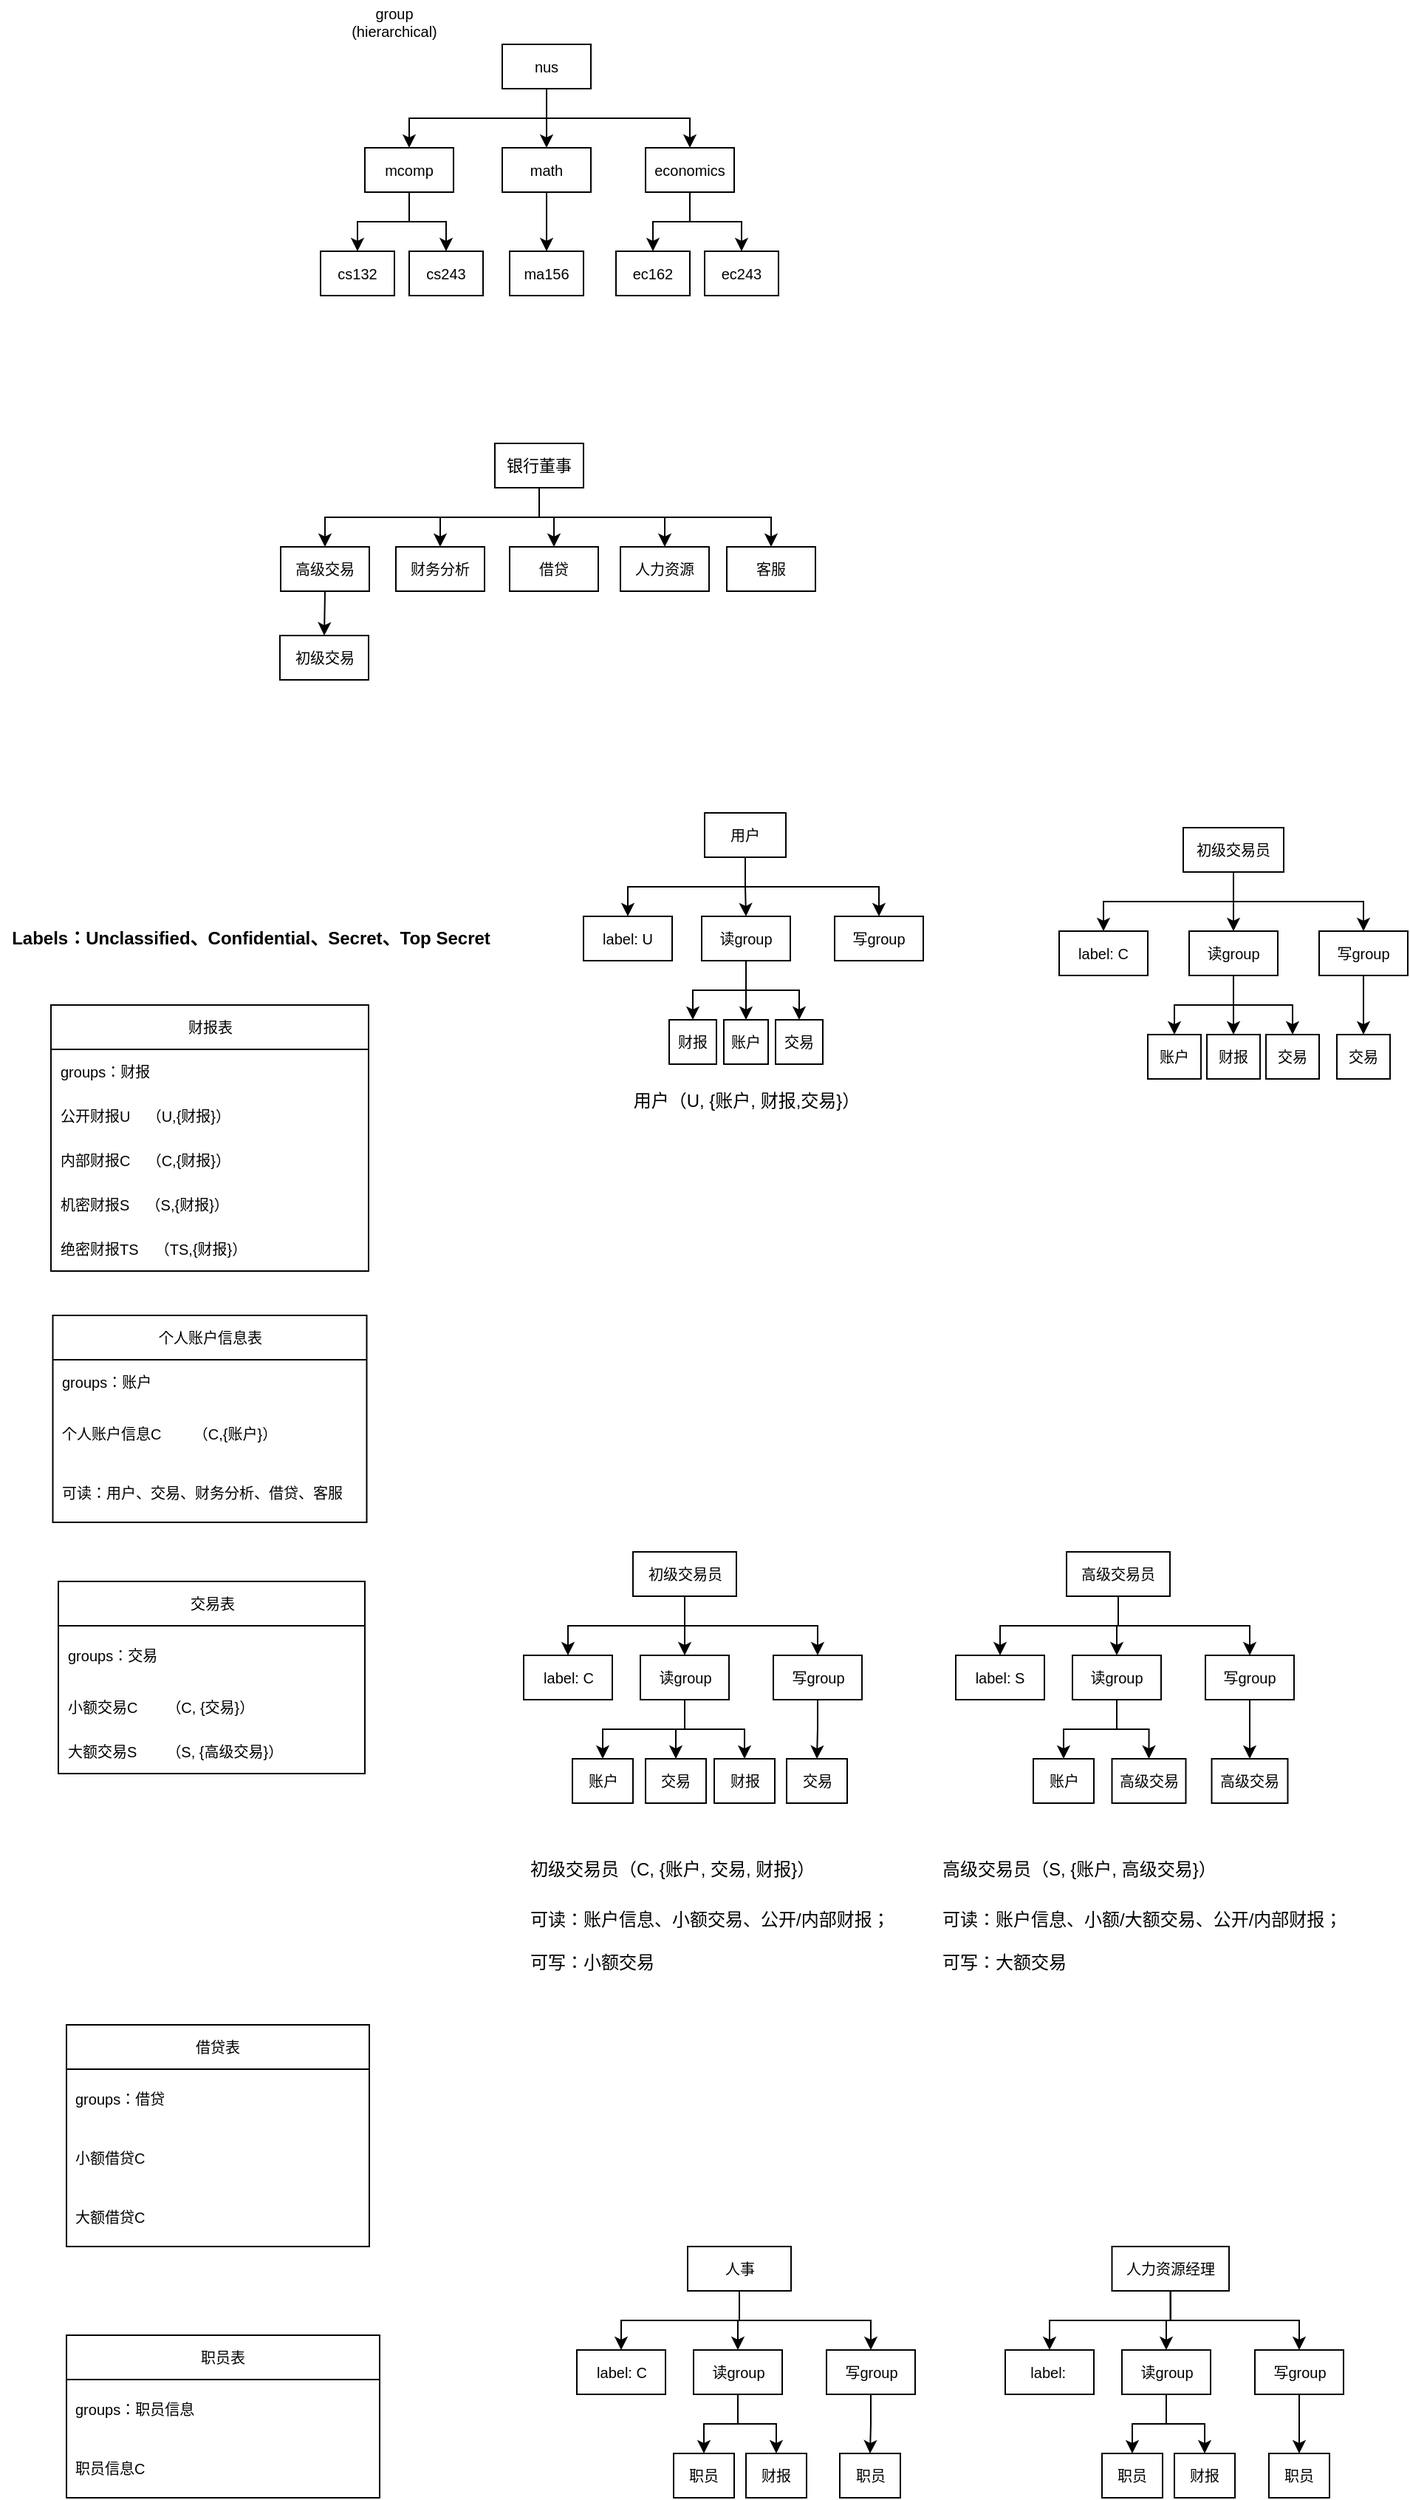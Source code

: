 <mxfile version="24.7.17">
  <diagram name="第 1 页" id="lnjwtBa-JkBaRmDAoZbX">
    <mxGraphModel dx="875" dy="445" grid="1" gridSize="10" guides="1" tooltips="1" connect="1" arrows="1" fold="1" page="1" pageScale="1" pageWidth="827" pageHeight="1169" math="0" shadow="0">
      <root>
        <mxCell id="0" />
        <mxCell id="1" parent="0" />
        <mxCell id="OqtR3Mtmg-c2K8xWfE8R-6" style="edgeStyle=orthogonalEdgeStyle;rounded=0;orthogonalLoop=1;jettySize=auto;html=1;exitX=0.5;exitY=1;exitDx=0;exitDy=0;entryX=0.5;entryY=0;entryDx=0;entryDy=0;fontSize=10;" edge="1" parent="1" source="OqtR3Mtmg-c2K8xWfE8R-2" target="OqtR3Mtmg-c2K8xWfE8R-3">
          <mxGeometry relative="1" as="geometry" />
        </mxCell>
        <mxCell id="OqtR3Mtmg-c2K8xWfE8R-7" style="edgeStyle=orthogonalEdgeStyle;rounded=0;orthogonalLoop=1;jettySize=auto;html=1;exitX=0.5;exitY=1;exitDx=0;exitDy=0;entryX=0.5;entryY=0;entryDx=0;entryDy=0;fontSize=10;" edge="1" parent="1" source="OqtR3Mtmg-c2K8xWfE8R-2" target="OqtR3Mtmg-c2K8xWfE8R-4">
          <mxGeometry relative="1" as="geometry" />
        </mxCell>
        <mxCell id="OqtR3Mtmg-c2K8xWfE8R-8" style="edgeStyle=orthogonalEdgeStyle;rounded=0;orthogonalLoop=1;jettySize=auto;html=1;exitX=0.5;exitY=1;exitDx=0;exitDy=0;entryX=0.5;entryY=0;entryDx=0;entryDy=0;fontSize=10;" edge="1" parent="1" source="OqtR3Mtmg-c2K8xWfE8R-2" target="OqtR3Mtmg-c2K8xWfE8R-5">
          <mxGeometry relative="1" as="geometry" />
        </mxCell>
        <mxCell id="OqtR3Mtmg-c2K8xWfE8R-2" value="nus" style="rounded=0;whiteSpace=wrap;html=1;fontSize=10;" vertex="1" parent="1">
          <mxGeometry x="383" y="200" width="60" height="30" as="geometry" />
        </mxCell>
        <mxCell id="OqtR3Mtmg-c2K8xWfE8R-11" style="edgeStyle=orthogonalEdgeStyle;rounded=0;orthogonalLoop=1;jettySize=auto;html=1;exitX=0.5;exitY=1;exitDx=0;exitDy=0;entryX=0.5;entryY=0;entryDx=0;entryDy=0;fontSize=10;" edge="1" parent="1" source="OqtR3Mtmg-c2K8xWfE8R-3" target="OqtR3Mtmg-c2K8xWfE8R-9">
          <mxGeometry relative="1" as="geometry" />
        </mxCell>
        <mxCell id="OqtR3Mtmg-c2K8xWfE8R-12" style="edgeStyle=orthogonalEdgeStyle;rounded=0;orthogonalLoop=1;jettySize=auto;html=1;exitX=0.5;exitY=1;exitDx=0;exitDy=0;entryX=0.5;entryY=0;entryDx=0;entryDy=0;fontSize=10;" edge="1" parent="1" source="OqtR3Mtmg-c2K8xWfE8R-3" target="OqtR3Mtmg-c2K8xWfE8R-10">
          <mxGeometry relative="1" as="geometry" />
        </mxCell>
        <mxCell id="OqtR3Mtmg-c2K8xWfE8R-3" value="mcomp" style="rounded=0;whiteSpace=wrap;html=1;fontSize=10;" vertex="1" parent="1">
          <mxGeometry x="290" y="270" width="60" height="30" as="geometry" />
        </mxCell>
        <mxCell id="OqtR3Mtmg-c2K8xWfE8R-14" style="edgeStyle=orthogonalEdgeStyle;rounded=0;orthogonalLoop=1;jettySize=auto;html=1;exitX=0.5;exitY=1;exitDx=0;exitDy=0;fontSize=10;" edge="1" parent="1" source="OqtR3Mtmg-c2K8xWfE8R-4" target="OqtR3Mtmg-c2K8xWfE8R-13">
          <mxGeometry relative="1" as="geometry" />
        </mxCell>
        <mxCell id="OqtR3Mtmg-c2K8xWfE8R-4" value="math" style="rounded=0;whiteSpace=wrap;html=1;fontSize=10;" vertex="1" parent="1">
          <mxGeometry x="383" y="270" width="60" height="30" as="geometry" />
        </mxCell>
        <mxCell id="OqtR3Mtmg-c2K8xWfE8R-16" style="edgeStyle=orthogonalEdgeStyle;rounded=0;orthogonalLoop=1;jettySize=auto;html=1;exitX=0.5;exitY=1;exitDx=0;exitDy=0;entryX=0.5;entryY=0;entryDx=0;entryDy=0;fontSize=10;" edge="1" parent="1" source="OqtR3Mtmg-c2K8xWfE8R-5" target="OqtR3Mtmg-c2K8xWfE8R-15">
          <mxGeometry relative="1" as="geometry" />
        </mxCell>
        <mxCell id="OqtR3Mtmg-c2K8xWfE8R-18" style="edgeStyle=orthogonalEdgeStyle;rounded=0;orthogonalLoop=1;jettySize=auto;html=1;exitX=0.5;exitY=1;exitDx=0;exitDy=0;entryX=0.5;entryY=0;entryDx=0;entryDy=0;fontSize=10;" edge="1" parent="1" source="OqtR3Mtmg-c2K8xWfE8R-5" target="OqtR3Mtmg-c2K8xWfE8R-17">
          <mxGeometry relative="1" as="geometry" />
        </mxCell>
        <mxCell id="OqtR3Mtmg-c2K8xWfE8R-5" value="economics" style="rounded=0;whiteSpace=wrap;html=1;fontSize=10;" vertex="1" parent="1">
          <mxGeometry x="480" y="270" width="60" height="30" as="geometry" />
        </mxCell>
        <mxCell id="OqtR3Mtmg-c2K8xWfE8R-9" value="cs132" style="rounded=0;whiteSpace=wrap;html=1;fontSize=10;" vertex="1" parent="1">
          <mxGeometry x="260" y="340" width="50" height="30" as="geometry" />
        </mxCell>
        <mxCell id="OqtR3Mtmg-c2K8xWfE8R-10" value="cs243" style="rounded=0;whiteSpace=wrap;html=1;fontSize=10;" vertex="1" parent="1">
          <mxGeometry x="320" y="340" width="50" height="30" as="geometry" />
        </mxCell>
        <mxCell id="OqtR3Mtmg-c2K8xWfE8R-13" value="ma156" style="rounded=0;whiteSpace=wrap;html=1;fontSize=10;" vertex="1" parent="1">
          <mxGeometry x="388" y="340" width="50" height="30" as="geometry" />
        </mxCell>
        <mxCell id="OqtR3Mtmg-c2K8xWfE8R-15" value="ec162" style="rounded=0;whiteSpace=wrap;html=1;fontSize=10;" vertex="1" parent="1">
          <mxGeometry x="460" y="340" width="50" height="30" as="geometry" />
        </mxCell>
        <mxCell id="OqtR3Mtmg-c2K8xWfE8R-17" value="ec243" style="rounded=0;whiteSpace=wrap;html=1;fontSize=10;" vertex="1" parent="1">
          <mxGeometry x="520" y="340" width="50" height="30" as="geometry" />
        </mxCell>
        <mxCell id="OqtR3Mtmg-c2K8xWfE8R-19" value="group (hierarchical)" style="text;html=1;align=center;verticalAlign=middle;whiteSpace=wrap;rounded=0;fontSize=10;" vertex="1" parent="1">
          <mxGeometry x="280" y="170" width="60" height="30" as="geometry" />
        </mxCell>
        <mxCell id="OqtR3Mtmg-c2K8xWfE8R-23" style="edgeStyle=orthogonalEdgeStyle;rounded=0;orthogonalLoop=1;jettySize=auto;html=1;exitX=0.5;exitY=1;exitDx=0;exitDy=0;entryX=0.5;entryY=0;entryDx=0;entryDy=0;fontSize=10;" edge="1" parent="1" source="OqtR3Mtmg-c2K8xWfE8R-21" target="OqtR3Mtmg-c2K8xWfE8R-22">
          <mxGeometry relative="1" as="geometry" />
        </mxCell>
        <mxCell id="OqtR3Mtmg-c2K8xWfE8R-25" style="edgeStyle=orthogonalEdgeStyle;rounded=0;orthogonalLoop=1;jettySize=auto;html=1;exitX=0.5;exitY=1;exitDx=0;exitDy=0;entryX=0.5;entryY=0;entryDx=0;entryDy=0;fontSize=10;" edge="1" parent="1" source="OqtR3Mtmg-c2K8xWfE8R-21" target="OqtR3Mtmg-c2K8xWfE8R-24">
          <mxGeometry relative="1" as="geometry" />
        </mxCell>
        <mxCell id="OqtR3Mtmg-c2K8xWfE8R-27" style="edgeStyle=orthogonalEdgeStyle;rounded=0;orthogonalLoop=1;jettySize=auto;html=1;exitX=0.5;exitY=1;exitDx=0;exitDy=0;entryX=0.5;entryY=0;entryDx=0;entryDy=0;fontSize=10;" edge="1" parent="1" source="OqtR3Mtmg-c2K8xWfE8R-21" target="OqtR3Mtmg-c2K8xWfE8R-26">
          <mxGeometry relative="1" as="geometry" />
        </mxCell>
        <mxCell id="OqtR3Mtmg-c2K8xWfE8R-29" style="edgeStyle=orthogonalEdgeStyle;rounded=0;orthogonalLoop=1;jettySize=auto;html=1;exitX=0.5;exitY=1;exitDx=0;exitDy=0;entryX=0.5;entryY=0;entryDx=0;entryDy=0;fontSize=10;" edge="1" parent="1" source="OqtR3Mtmg-c2K8xWfE8R-21" target="OqtR3Mtmg-c2K8xWfE8R-28">
          <mxGeometry relative="1" as="geometry" />
        </mxCell>
        <mxCell id="OqtR3Mtmg-c2K8xWfE8R-31" style="edgeStyle=orthogonalEdgeStyle;rounded=0;orthogonalLoop=1;jettySize=auto;html=1;exitX=0.5;exitY=1;exitDx=0;exitDy=0;entryX=0.5;entryY=0;entryDx=0;entryDy=0;fontSize=10;" edge="1" parent="1" source="OqtR3Mtmg-c2K8xWfE8R-21" target="OqtR3Mtmg-c2K8xWfE8R-30">
          <mxGeometry relative="1" as="geometry" />
        </mxCell>
        <mxCell id="OqtR3Mtmg-c2K8xWfE8R-21" value="&lt;font style=&quot;font-size: 11px;&quot;&gt;银行董事&lt;/font&gt;" style="rounded=0;whiteSpace=wrap;html=1;fontSize=10;" vertex="1" parent="1">
          <mxGeometry x="378" y="470" width="60" height="30" as="geometry" />
        </mxCell>
        <mxCell id="OqtR3Mtmg-c2K8xWfE8R-50" style="edgeStyle=orthogonalEdgeStyle;rounded=0;orthogonalLoop=1;jettySize=auto;html=1;exitX=0.5;exitY=1;exitDx=0;exitDy=0;entryX=0.5;entryY=0;entryDx=0;entryDy=0;fontSize=10;" edge="1" parent="1" source="OqtR3Mtmg-c2K8xWfE8R-22" target="OqtR3Mtmg-c2K8xWfE8R-49">
          <mxGeometry relative="1" as="geometry" />
        </mxCell>
        <mxCell id="OqtR3Mtmg-c2K8xWfE8R-22" value="高级交易" style="rounded=0;whiteSpace=wrap;html=1;fontSize=10;" vertex="1" parent="1">
          <mxGeometry x="233" y="540" width="60" height="30" as="geometry" />
        </mxCell>
        <mxCell id="OqtR3Mtmg-c2K8xWfE8R-24" value="财务分析" style="rounded=0;whiteSpace=wrap;html=1;fontSize=10;" vertex="1" parent="1">
          <mxGeometry x="311" y="540" width="60" height="30" as="geometry" />
        </mxCell>
        <mxCell id="OqtR3Mtmg-c2K8xWfE8R-26" value="借贷" style="rounded=0;whiteSpace=wrap;html=1;fontSize=10;" vertex="1" parent="1">
          <mxGeometry x="388" y="540" width="60" height="30" as="geometry" />
        </mxCell>
        <mxCell id="OqtR3Mtmg-c2K8xWfE8R-28" value="人力资源" style="rounded=0;whiteSpace=wrap;html=1;fontSize=10;" vertex="1" parent="1">
          <mxGeometry x="463" y="540" width="60" height="30" as="geometry" />
        </mxCell>
        <mxCell id="OqtR3Mtmg-c2K8xWfE8R-30" value="客服" style="rounded=0;whiteSpace=wrap;html=1;fontSize=10;" vertex="1" parent="1">
          <mxGeometry x="535" y="540" width="60" height="30" as="geometry" />
        </mxCell>
        <mxCell id="OqtR3Mtmg-c2K8xWfE8R-32" value="个人账户信息表" style="swimlane;fontStyle=0;childLayout=stackLayout;horizontal=1;startSize=30;horizontalStack=0;resizeParent=1;resizeParentMax=0;resizeLast=0;collapsible=1;marginBottom=0;whiteSpace=wrap;html=1;fontSize=10;" vertex="1" parent="1">
          <mxGeometry x="78.75" y="1060" width="212.5" height="140" as="geometry" />
        </mxCell>
        <mxCell id="OqtR3Mtmg-c2K8xWfE8R-33" value="groups：账户" style="text;strokeColor=none;fillColor=none;align=left;verticalAlign=middle;spacingLeft=4;spacingRight=4;overflow=hidden;points=[[0,0.5],[1,0.5]];portConstraint=eastwest;rotatable=0;whiteSpace=wrap;html=1;fontSize=10;" vertex="1" parent="OqtR3Mtmg-c2K8xWfE8R-32">
          <mxGeometry y="30" width="212.5" height="30" as="geometry" />
        </mxCell>
        <mxCell id="OqtR3Mtmg-c2K8xWfE8R-34" value="个人账户信息C&lt;span style=&quot;white-space: pre;&quot;&gt;&#x9;&lt;/span&gt;（C,{账户}）" style="text;strokeColor=none;fillColor=none;align=left;verticalAlign=middle;spacingLeft=4;spacingRight=4;overflow=hidden;points=[[0,0.5],[1,0.5]];portConstraint=eastwest;rotatable=0;whiteSpace=wrap;html=1;fontSize=10;" vertex="1" parent="OqtR3Mtmg-c2K8xWfE8R-32">
          <mxGeometry y="60" width="212.5" height="40" as="geometry" />
        </mxCell>
        <mxCell id="OqtR3Mtmg-c2K8xWfE8R-155" value="可读：用户、交易、财务分析、借贷、客服" style="text;strokeColor=none;fillColor=none;align=left;verticalAlign=middle;spacingLeft=4;spacingRight=4;overflow=hidden;points=[[0,0.5],[1,0.5]];portConstraint=eastwest;rotatable=0;whiteSpace=wrap;html=1;fontSize=10;" vertex="1" parent="OqtR3Mtmg-c2K8xWfE8R-32">
          <mxGeometry y="100" width="212.5" height="40" as="geometry" />
        </mxCell>
        <mxCell id="OqtR3Mtmg-c2K8xWfE8R-39" style="edgeStyle=orthogonalEdgeStyle;rounded=0;orthogonalLoop=1;jettySize=auto;html=1;exitX=0.5;exitY=1;exitDx=0;exitDy=0;entryX=0.5;entryY=0;entryDx=0;entryDy=0;fontSize=10;" edge="1" parent="1" source="OqtR3Mtmg-c2K8xWfE8R-36" target="OqtR3Mtmg-c2K8xWfE8R-37">
          <mxGeometry relative="1" as="geometry" />
        </mxCell>
        <mxCell id="OqtR3Mtmg-c2K8xWfE8R-41" style="edgeStyle=orthogonalEdgeStyle;rounded=0;orthogonalLoop=1;jettySize=auto;html=1;exitX=0.5;exitY=1;exitDx=0;exitDy=0;fontSize=10;" edge="1" parent="1" source="OqtR3Mtmg-c2K8xWfE8R-36" target="OqtR3Mtmg-c2K8xWfE8R-40">
          <mxGeometry relative="1" as="geometry" />
        </mxCell>
        <mxCell id="OqtR3Mtmg-c2K8xWfE8R-82" style="edgeStyle=orthogonalEdgeStyle;rounded=0;orthogonalLoop=1;jettySize=auto;html=1;exitX=0.5;exitY=1;exitDx=0;exitDy=0;" edge="1" parent="1" source="OqtR3Mtmg-c2K8xWfE8R-36" target="OqtR3Mtmg-c2K8xWfE8R-81">
          <mxGeometry relative="1" as="geometry" />
        </mxCell>
        <mxCell id="OqtR3Mtmg-c2K8xWfE8R-36" value="用户" style="rounded=0;whiteSpace=wrap;html=1;fontSize=10;" vertex="1" parent="1">
          <mxGeometry x="520" y="720" width="55" height="30" as="geometry" />
        </mxCell>
        <mxCell id="OqtR3Mtmg-c2K8xWfE8R-43" style="edgeStyle=orthogonalEdgeStyle;rounded=0;orthogonalLoop=1;jettySize=auto;html=1;exitX=0.5;exitY=1;exitDx=0;exitDy=0;entryX=0.5;entryY=0;entryDx=0;entryDy=0;fontSize=10;" edge="1" parent="1" source="OqtR3Mtmg-c2K8xWfE8R-37" target="OqtR3Mtmg-c2K8xWfE8R-42">
          <mxGeometry relative="1" as="geometry" />
        </mxCell>
        <mxCell id="OqtR3Mtmg-c2K8xWfE8R-67" style="edgeStyle=orthogonalEdgeStyle;rounded=0;orthogonalLoop=1;jettySize=auto;html=1;exitX=0.5;exitY=1;exitDx=0;exitDy=0;entryX=0.5;entryY=0;entryDx=0;entryDy=0;" edge="1" parent="1" source="OqtR3Mtmg-c2K8xWfE8R-37" target="OqtR3Mtmg-c2K8xWfE8R-66">
          <mxGeometry relative="1" as="geometry" />
        </mxCell>
        <mxCell id="OqtR3Mtmg-c2K8xWfE8R-69" style="edgeStyle=orthogonalEdgeStyle;rounded=0;orthogonalLoop=1;jettySize=auto;html=1;exitX=0.5;exitY=1;exitDx=0;exitDy=0;entryX=0.5;entryY=0;entryDx=0;entryDy=0;" edge="1" parent="1" source="OqtR3Mtmg-c2K8xWfE8R-37" target="OqtR3Mtmg-c2K8xWfE8R-68">
          <mxGeometry relative="1" as="geometry" />
        </mxCell>
        <mxCell id="OqtR3Mtmg-c2K8xWfE8R-37" value="读group" style="rounded=0;whiteSpace=wrap;html=1;fontSize=10;" vertex="1" parent="1">
          <mxGeometry x="518" y="790" width="60" height="30" as="geometry" />
        </mxCell>
        <mxCell id="OqtR3Mtmg-c2K8xWfE8R-40" value="写group" style="rounded=0;whiteSpace=wrap;html=1;fontSize=10;" vertex="1" parent="1">
          <mxGeometry x="608" y="790" width="60" height="30" as="geometry" />
        </mxCell>
        <mxCell id="OqtR3Mtmg-c2K8xWfE8R-42" value="账户" style="rounded=0;whiteSpace=wrap;html=1;fontSize=10;" vertex="1" parent="1">
          <mxGeometry x="533" y="860" width="30" height="30" as="geometry" />
        </mxCell>
        <mxCell id="OqtR3Mtmg-c2K8xWfE8R-46" value="交易表" style="swimlane;fontStyle=0;childLayout=stackLayout;horizontal=1;startSize=30;horizontalStack=0;resizeParent=1;resizeParentMax=0;resizeLast=0;collapsible=1;marginBottom=0;whiteSpace=wrap;html=1;fontSize=10;" vertex="1" parent="1">
          <mxGeometry x="82.5" y="1240" width="207.5" height="130" as="geometry" />
        </mxCell>
        <mxCell id="OqtR3Mtmg-c2K8xWfE8R-47" value="groups：交易" style="text;strokeColor=none;fillColor=none;align=left;verticalAlign=middle;spacingLeft=4;spacingRight=4;overflow=hidden;points=[[0,0.5],[1,0.5]];portConstraint=eastwest;rotatable=0;whiteSpace=wrap;html=1;fontSize=10;" vertex="1" parent="OqtR3Mtmg-c2K8xWfE8R-46">
          <mxGeometry y="30" width="207.5" height="40" as="geometry" />
        </mxCell>
        <mxCell id="OqtR3Mtmg-c2K8xWfE8R-48" value="小额交易C&lt;span style=&quot;white-space: pre;&quot;&gt;&#x9;&lt;/span&gt;（C, {交易}）" style="text;strokeColor=none;fillColor=none;align=left;verticalAlign=middle;spacingLeft=4;spacingRight=4;overflow=hidden;points=[[0,0.5],[1,0.5]];portConstraint=eastwest;rotatable=0;whiteSpace=wrap;html=1;fontSize=10;" vertex="1" parent="OqtR3Mtmg-c2K8xWfE8R-46">
          <mxGeometry y="70" width="207.5" height="30" as="geometry" />
        </mxCell>
        <mxCell id="OqtR3Mtmg-c2K8xWfE8R-93" value="大额交易S&lt;span style=&quot;white-space: pre;&quot;&gt;&#x9;&lt;/span&gt;（S, {高级交易}）" style="text;strokeColor=none;fillColor=none;align=left;verticalAlign=middle;spacingLeft=4;spacingRight=4;overflow=hidden;points=[[0,0.5],[1,0.5]];portConstraint=eastwest;rotatable=0;whiteSpace=wrap;html=1;fontSize=10;" vertex="1" parent="OqtR3Mtmg-c2K8xWfE8R-46">
          <mxGeometry y="100" width="207.5" height="30" as="geometry" />
        </mxCell>
        <mxCell id="OqtR3Mtmg-c2K8xWfE8R-49" value="初级交易" style="rounded=0;whiteSpace=wrap;html=1;fontSize=10;" vertex="1" parent="1">
          <mxGeometry x="232.5" y="600" width="60" height="30" as="geometry" />
        </mxCell>
        <mxCell id="OqtR3Mtmg-c2K8xWfE8R-53" style="edgeStyle=orthogonalEdgeStyle;rounded=0;orthogonalLoop=1;jettySize=auto;html=1;exitX=0.5;exitY=1;exitDx=0;exitDy=0;entryX=0.5;entryY=0;entryDx=0;entryDy=0;fontSize=10;" edge="1" parent="1" source="OqtR3Mtmg-c2K8xWfE8R-55" target="OqtR3Mtmg-c2K8xWfE8R-57">
          <mxGeometry relative="1" as="geometry" />
        </mxCell>
        <mxCell id="OqtR3Mtmg-c2K8xWfE8R-54" style="edgeStyle=orthogonalEdgeStyle;rounded=0;orthogonalLoop=1;jettySize=auto;html=1;exitX=0.5;exitY=1;exitDx=0;exitDy=0;fontSize=10;" edge="1" parent="1" source="OqtR3Mtmg-c2K8xWfE8R-55" target="OqtR3Mtmg-c2K8xWfE8R-58">
          <mxGeometry relative="1" as="geometry" />
        </mxCell>
        <mxCell id="OqtR3Mtmg-c2K8xWfE8R-97" style="edgeStyle=orthogonalEdgeStyle;rounded=0;orthogonalLoop=1;jettySize=auto;html=1;exitX=0.5;exitY=1;exitDx=0;exitDy=0;entryX=0.5;entryY=0;entryDx=0;entryDy=0;" edge="1" parent="1" source="OqtR3Mtmg-c2K8xWfE8R-55" target="OqtR3Mtmg-c2K8xWfE8R-96">
          <mxGeometry relative="1" as="geometry" />
        </mxCell>
        <mxCell id="OqtR3Mtmg-c2K8xWfE8R-55" value="初级交易员" style="rounded=0;whiteSpace=wrap;html=1;fontSize=10;" vertex="1" parent="1">
          <mxGeometry x="471.5" y="1220" width="70" height="30" as="geometry" />
        </mxCell>
        <mxCell id="OqtR3Mtmg-c2K8xWfE8R-56" style="edgeStyle=orthogonalEdgeStyle;rounded=0;orthogonalLoop=1;jettySize=auto;html=1;exitX=0.5;exitY=1;exitDx=0;exitDy=0;entryX=0.5;entryY=0;entryDx=0;entryDy=0;fontSize=10;" edge="1" parent="1" source="OqtR3Mtmg-c2K8xWfE8R-57" target="OqtR3Mtmg-c2K8xWfE8R-59">
          <mxGeometry relative="1" as="geometry" />
        </mxCell>
        <mxCell id="OqtR3Mtmg-c2K8xWfE8R-100" style="edgeStyle=orthogonalEdgeStyle;rounded=0;orthogonalLoop=1;jettySize=auto;html=1;exitX=0.5;exitY=1;exitDx=0;exitDy=0;entryX=0.5;entryY=0;entryDx=0;entryDy=0;" edge="1" parent="1" source="OqtR3Mtmg-c2K8xWfE8R-57" target="OqtR3Mtmg-c2K8xWfE8R-99">
          <mxGeometry relative="1" as="geometry" />
        </mxCell>
        <mxCell id="OqtR3Mtmg-c2K8xWfE8R-121" style="edgeStyle=orthogonalEdgeStyle;rounded=0;orthogonalLoop=1;jettySize=auto;html=1;exitX=0.5;exitY=1;exitDx=0;exitDy=0;entryX=0.5;entryY=0;entryDx=0;entryDy=0;" edge="1" parent="1" source="OqtR3Mtmg-c2K8xWfE8R-57" target="OqtR3Mtmg-c2K8xWfE8R-119">
          <mxGeometry relative="1" as="geometry" />
        </mxCell>
        <mxCell id="OqtR3Mtmg-c2K8xWfE8R-57" value="读group" style="rounded=0;whiteSpace=wrap;html=1;fontSize=10;" vertex="1" parent="1">
          <mxGeometry x="476.5" y="1290" width="60" height="30" as="geometry" />
        </mxCell>
        <mxCell id="OqtR3Mtmg-c2K8xWfE8R-114" style="edgeStyle=orthogonalEdgeStyle;rounded=0;orthogonalLoop=1;jettySize=auto;html=1;exitX=0.5;exitY=1;exitDx=0;exitDy=0;entryX=0.5;entryY=0;entryDx=0;entryDy=0;" edge="1" parent="1" source="OqtR3Mtmg-c2K8xWfE8R-58" target="OqtR3Mtmg-c2K8xWfE8R-113">
          <mxGeometry relative="1" as="geometry" />
        </mxCell>
        <mxCell id="OqtR3Mtmg-c2K8xWfE8R-58" value="写group" style="rounded=0;whiteSpace=wrap;html=1;fontSize=10;" vertex="1" parent="1">
          <mxGeometry x="566.5" y="1290" width="60" height="30" as="geometry" />
        </mxCell>
        <mxCell id="OqtR3Mtmg-c2K8xWfE8R-59" value="交易" style="rounded=0;whiteSpace=wrap;html=1;fontSize=10;" vertex="1" parent="1">
          <mxGeometry x="480" y="1360" width="41" height="30" as="geometry" />
        </mxCell>
        <mxCell id="OqtR3Mtmg-c2K8xWfE8R-60" value="财报表" style="swimlane;fontStyle=0;childLayout=stackLayout;horizontal=1;startSize=30;horizontalStack=0;resizeParent=1;resizeParentMax=0;resizeLast=0;collapsible=1;marginBottom=0;whiteSpace=wrap;html=1;fontSize=10;" vertex="1" parent="1">
          <mxGeometry x="77.5" y="850" width="215" height="180" as="geometry" />
        </mxCell>
        <mxCell id="OqtR3Mtmg-c2K8xWfE8R-61" value="groups：财报" style="text;strokeColor=none;fillColor=none;align=left;verticalAlign=middle;spacingLeft=4;spacingRight=4;overflow=hidden;points=[[0,0.5],[1,0.5]];portConstraint=eastwest;rotatable=0;whiteSpace=wrap;html=1;fontSize=10;" vertex="1" parent="OqtR3Mtmg-c2K8xWfE8R-60">
          <mxGeometry y="30" width="215" height="30" as="geometry" />
        </mxCell>
        <mxCell id="OqtR3Mtmg-c2K8xWfE8R-62" value="公开财报U&amp;nbsp; &amp;nbsp; （U,{财报}）" style="text;strokeColor=none;fillColor=none;align=left;verticalAlign=middle;spacingLeft=4;spacingRight=4;overflow=hidden;points=[[0,0.5],[1,0.5]];portConstraint=eastwest;rotatable=0;whiteSpace=wrap;html=1;fontSize=10;" vertex="1" parent="OqtR3Mtmg-c2K8xWfE8R-60">
          <mxGeometry y="60" width="215" height="30" as="geometry" />
        </mxCell>
        <mxCell id="OqtR3Mtmg-c2K8xWfE8R-88" value="内部财报C&amp;nbsp; &amp;nbsp; （C,{财报}）" style="text;strokeColor=none;fillColor=none;align=left;verticalAlign=middle;spacingLeft=4;spacingRight=4;overflow=hidden;points=[[0,0.5],[1,0.5]];portConstraint=eastwest;rotatable=0;whiteSpace=wrap;html=1;fontSize=10;" vertex="1" parent="OqtR3Mtmg-c2K8xWfE8R-60">
          <mxGeometry y="90" width="215" height="30" as="geometry" />
        </mxCell>
        <mxCell id="OqtR3Mtmg-c2K8xWfE8R-89" value="机密财报S&amp;nbsp; &amp;nbsp; （S,{财报}）" style="text;strokeColor=none;fillColor=none;align=left;verticalAlign=middle;spacingLeft=4;spacingRight=4;overflow=hidden;points=[[0,0.5],[1,0.5]];portConstraint=eastwest;rotatable=0;whiteSpace=wrap;html=1;fontSize=10;" vertex="1" parent="OqtR3Mtmg-c2K8xWfE8R-60">
          <mxGeometry y="120" width="215" height="30" as="geometry" />
        </mxCell>
        <mxCell id="OqtR3Mtmg-c2K8xWfE8R-154" value="绝密财报TS&amp;nbsp; &amp;nbsp; （TS,{财报}）" style="text;strokeColor=none;fillColor=none;align=left;verticalAlign=middle;spacingLeft=4;spacingRight=4;overflow=hidden;points=[[0,0.5],[1,0.5]];portConstraint=eastwest;rotatable=0;whiteSpace=wrap;html=1;fontSize=10;" vertex="1" parent="OqtR3Mtmg-c2K8xWfE8R-60">
          <mxGeometry y="150" width="215" height="30" as="geometry" />
        </mxCell>
        <mxCell id="OqtR3Mtmg-c2K8xWfE8R-63" value="借贷表" style="swimlane;fontStyle=0;childLayout=stackLayout;horizontal=1;startSize=30;horizontalStack=0;resizeParent=1;resizeParentMax=0;resizeLast=0;collapsible=1;marginBottom=0;whiteSpace=wrap;html=1;fontSize=10;" vertex="1" parent="1">
          <mxGeometry x="88" y="1540" width="205" height="150" as="geometry" />
        </mxCell>
        <mxCell id="OqtR3Mtmg-c2K8xWfE8R-64" value="groups：借贷" style="text;strokeColor=none;fillColor=none;align=left;verticalAlign=middle;spacingLeft=4;spacingRight=4;overflow=hidden;points=[[0,0.5],[1,0.5]];portConstraint=eastwest;rotatable=0;whiteSpace=wrap;html=1;fontSize=10;" vertex="1" parent="OqtR3Mtmg-c2K8xWfE8R-63">
          <mxGeometry y="30" width="205" height="40" as="geometry" />
        </mxCell>
        <mxCell id="OqtR3Mtmg-c2K8xWfE8R-90" value="小额借贷C" style="text;strokeColor=none;fillColor=none;align=left;verticalAlign=middle;spacingLeft=4;spacingRight=4;overflow=hidden;points=[[0,0.5],[1,0.5]];portConstraint=eastwest;rotatable=0;whiteSpace=wrap;html=1;fontSize=10;" vertex="1" parent="OqtR3Mtmg-c2K8xWfE8R-63">
          <mxGeometry y="70" width="205" height="40" as="geometry" />
        </mxCell>
        <mxCell id="OqtR3Mtmg-c2K8xWfE8R-153" value="大额借贷C" style="text;strokeColor=none;fillColor=none;align=left;verticalAlign=middle;spacingLeft=4;spacingRight=4;overflow=hidden;points=[[0,0.5],[1,0.5]];portConstraint=eastwest;rotatable=0;whiteSpace=wrap;html=1;fontSize=10;" vertex="1" parent="OqtR3Mtmg-c2K8xWfE8R-63">
          <mxGeometry y="110" width="205" height="40" as="geometry" />
        </mxCell>
        <mxCell id="OqtR3Mtmg-c2K8xWfE8R-66" value="财报" style="rounded=0;whiteSpace=wrap;html=1;fontSize=10;" vertex="1" parent="1">
          <mxGeometry x="496" y="860" width="32" height="30" as="geometry" />
        </mxCell>
        <mxCell id="OqtR3Mtmg-c2K8xWfE8R-68" value="交易" style="rounded=0;whiteSpace=wrap;html=1;fontSize=10;" vertex="1" parent="1">
          <mxGeometry x="568" y="860" width="32" height="30" as="geometry" />
        </mxCell>
        <mxCell id="OqtR3Mtmg-c2K8xWfE8R-70" style="edgeStyle=orthogonalEdgeStyle;rounded=0;orthogonalLoop=1;jettySize=auto;html=1;exitX=0.5;exitY=1;exitDx=0;exitDy=0;entryX=0.5;entryY=0;entryDx=0;entryDy=0;fontSize=10;" edge="1" parent="1" source="OqtR3Mtmg-c2K8xWfE8R-72" target="OqtR3Mtmg-c2K8xWfE8R-76">
          <mxGeometry relative="1" as="geometry" />
        </mxCell>
        <mxCell id="OqtR3Mtmg-c2K8xWfE8R-71" style="edgeStyle=orthogonalEdgeStyle;rounded=0;orthogonalLoop=1;jettySize=auto;html=1;exitX=0.5;exitY=1;exitDx=0;exitDy=0;fontSize=10;" edge="1" parent="1" source="OqtR3Mtmg-c2K8xWfE8R-72" target="OqtR3Mtmg-c2K8xWfE8R-77">
          <mxGeometry relative="1" as="geometry" />
        </mxCell>
        <mxCell id="OqtR3Mtmg-c2K8xWfE8R-84" style="edgeStyle=orthogonalEdgeStyle;rounded=0;orthogonalLoop=1;jettySize=auto;html=1;exitX=0.5;exitY=1;exitDx=0;exitDy=0;entryX=0.5;entryY=0;entryDx=0;entryDy=0;" edge="1" parent="1" source="OqtR3Mtmg-c2K8xWfE8R-72" target="OqtR3Mtmg-c2K8xWfE8R-83">
          <mxGeometry relative="1" as="geometry" />
        </mxCell>
        <mxCell id="OqtR3Mtmg-c2K8xWfE8R-72" value="初级交易员" style="rounded=0;whiteSpace=wrap;html=1;fontSize=10;" vertex="1" parent="1">
          <mxGeometry x="844" y="730" width="68" height="30" as="geometry" />
        </mxCell>
        <mxCell id="OqtR3Mtmg-c2K8xWfE8R-73" style="edgeStyle=orthogonalEdgeStyle;rounded=0;orthogonalLoop=1;jettySize=auto;html=1;exitX=0.5;exitY=1;exitDx=0;exitDy=0;entryX=0.5;entryY=0;entryDx=0;entryDy=0;fontSize=10;" edge="1" parent="1" source="OqtR3Mtmg-c2K8xWfE8R-76" target="OqtR3Mtmg-c2K8xWfE8R-78">
          <mxGeometry relative="1" as="geometry" />
        </mxCell>
        <mxCell id="OqtR3Mtmg-c2K8xWfE8R-74" style="edgeStyle=orthogonalEdgeStyle;rounded=0;orthogonalLoop=1;jettySize=auto;html=1;exitX=0.5;exitY=1;exitDx=0;exitDy=0;entryX=0.5;entryY=0;entryDx=0;entryDy=0;" edge="1" parent="1" source="OqtR3Mtmg-c2K8xWfE8R-76" target="OqtR3Mtmg-c2K8xWfE8R-79">
          <mxGeometry relative="1" as="geometry" />
        </mxCell>
        <mxCell id="OqtR3Mtmg-c2K8xWfE8R-75" style="edgeStyle=orthogonalEdgeStyle;rounded=0;orthogonalLoop=1;jettySize=auto;html=1;exitX=0.5;exitY=1;exitDx=0;exitDy=0;entryX=0.5;entryY=0;entryDx=0;entryDy=0;" edge="1" parent="1" source="OqtR3Mtmg-c2K8xWfE8R-76" target="OqtR3Mtmg-c2K8xWfE8R-80">
          <mxGeometry relative="1" as="geometry" />
        </mxCell>
        <mxCell id="OqtR3Mtmg-c2K8xWfE8R-76" value="读group" style="rounded=0;whiteSpace=wrap;html=1;fontSize=10;" vertex="1" parent="1">
          <mxGeometry x="848" y="800" width="60" height="30" as="geometry" />
        </mxCell>
        <mxCell id="OqtR3Mtmg-c2K8xWfE8R-86" style="edgeStyle=orthogonalEdgeStyle;rounded=0;orthogonalLoop=1;jettySize=auto;html=1;exitX=0.5;exitY=1;exitDx=0;exitDy=0;entryX=0.5;entryY=0;entryDx=0;entryDy=0;" edge="1" parent="1" source="OqtR3Mtmg-c2K8xWfE8R-77" target="OqtR3Mtmg-c2K8xWfE8R-85">
          <mxGeometry relative="1" as="geometry" />
        </mxCell>
        <mxCell id="OqtR3Mtmg-c2K8xWfE8R-77" value="写group" style="rounded=0;whiteSpace=wrap;html=1;fontSize=10;" vertex="1" parent="1">
          <mxGeometry x="936" y="800" width="60" height="30" as="geometry" />
        </mxCell>
        <mxCell id="OqtR3Mtmg-c2K8xWfE8R-78" value="账户" style="rounded=0;whiteSpace=wrap;html=1;fontSize=10;" vertex="1" parent="1">
          <mxGeometry x="820" y="870" width="36" height="30" as="geometry" />
        </mxCell>
        <mxCell id="OqtR3Mtmg-c2K8xWfE8R-79" value="财报" style="rounded=0;whiteSpace=wrap;html=1;fontSize=10;" vertex="1" parent="1">
          <mxGeometry x="860" y="870" width="36" height="30" as="geometry" />
        </mxCell>
        <mxCell id="OqtR3Mtmg-c2K8xWfE8R-80" value="交易" style="rounded=0;whiteSpace=wrap;html=1;fontSize=10;" vertex="1" parent="1">
          <mxGeometry x="900" y="870" width="36" height="30" as="geometry" />
        </mxCell>
        <mxCell id="OqtR3Mtmg-c2K8xWfE8R-81" value="label: U" style="rounded=0;whiteSpace=wrap;html=1;fontSize=10;" vertex="1" parent="1">
          <mxGeometry x="438" y="790" width="60" height="30" as="geometry" />
        </mxCell>
        <mxCell id="OqtR3Mtmg-c2K8xWfE8R-83" value="label: C" style="rounded=0;whiteSpace=wrap;html=1;fontSize=10;" vertex="1" parent="1">
          <mxGeometry x="760" y="800" width="60" height="30" as="geometry" />
        </mxCell>
        <mxCell id="OqtR3Mtmg-c2K8xWfE8R-85" value="交易" style="rounded=0;whiteSpace=wrap;html=1;fontSize=10;" vertex="1" parent="1">
          <mxGeometry x="948" y="870" width="36" height="30" as="geometry" />
        </mxCell>
        <mxCell id="OqtR3Mtmg-c2K8xWfE8R-91" value="用户（U, {账户, 财报,交易}）" style="text;html=1;align=center;verticalAlign=middle;resizable=0;points=[];autosize=1;strokeColor=none;fillColor=none;" vertex="1" parent="1">
          <mxGeometry x="458" y="900" width="180" height="30" as="geometry" />
        </mxCell>
        <mxCell id="OqtR3Mtmg-c2K8xWfE8R-94" value="&lt;b&gt;Labels：Unclassified、Confidential、Secret、Top Secret&lt;/b&gt;" style="text;html=1;align=center;verticalAlign=middle;whiteSpace=wrap;rounded=0;" vertex="1" parent="1">
          <mxGeometry x="43" y="790" width="340" height="30" as="geometry" />
        </mxCell>
        <mxCell id="OqtR3Mtmg-c2K8xWfE8R-96" value="label: C" style="rounded=0;whiteSpace=wrap;html=1;fontSize=10;" vertex="1" parent="1">
          <mxGeometry x="397.5" y="1290" width="60" height="30" as="geometry" />
        </mxCell>
        <mxCell id="OqtR3Mtmg-c2K8xWfE8R-99" value="账户" style="rounded=0;whiteSpace=wrap;html=1;fontSize=10;" vertex="1" parent="1">
          <mxGeometry x="430.5" y="1360" width="41" height="30" as="geometry" />
        </mxCell>
        <mxCell id="OqtR3Mtmg-c2K8xWfE8R-101" style="edgeStyle=orthogonalEdgeStyle;rounded=0;orthogonalLoop=1;jettySize=auto;html=1;exitX=0.5;exitY=1;exitDx=0;exitDy=0;entryX=0.5;entryY=0;entryDx=0;entryDy=0;fontSize=10;" edge="1" parent="1" source="OqtR3Mtmg-c2K8xWfE8R-104" target="OqtR3Mtmg-c2K8xWfE8R-107">
          <mxGeometry relative="1" as="geometry" />
        </mxCell>
        <mxCell id="OqtR3Mtmg-c2K8xWfE8R-102" style="edgeStyle=orthogonalEdgeStyle;rounded=0;orthogonalLoop=1;jettySize=auto;html=1;exitX=0.5;exitY=1;exitDx=0;exitDy=0;fontSize=10;" edge="1" parent="1" source="OqtR3Mtmg-c2K8xWfE8R-104" target="OqtR3Mtmg-c2K8xWfE8R-108">
          <mxGeometry relative="1" as="geometry" />
        </mxCell>
        <mxCell id="OqtR3Mtmg-c2K8xWfE8R-103" style="edgeStyle=orthogonalEdgeStyle;rounded=0;orthogonalLoop=1;jettySize=auto;html=1;exitX=0.5;exitY=1;exitDx=0;exitDy=0;entryX=0.5;entryY=0;entryDx=0;entryDy=0;" edge="1" parent="1" source="OqtR3Mtmg-c2K8xWfE8R-104" target="OqtR3Mtmg-c2K8xWfE8R-110">
          <mxGeometry relative="1" as="geometry" />
        </mxCell>
        <mxCell id="OqtR3Mtmg-c2K8xWfE8R-104" value="高级交易员" style="rounded=0;whiteSpace=wrap;html=1;fontSize=10;" vertex="1" parent="1">
          <mxGeometry x="765" y="1220" width="70" height="30" as="geometry" />
        </mxCell>
        <mxCell id="OqtR3Mtmg-c2K8xWfE8R-105" style="edgeStyle=orthogonalEdgeStyle;rounded=0;orthogonalLoop=1;jettySize=auto;html=1;exitX=0.5;exitY=1;exitDx=0;exitDy=0;entryX=0.5;entryY=0;entryDx=0;entryDy=0;fontSize=10;" edge="1" parent="1" source="OqtR3Mtmg-c2K8xWfE8R-107" target="OqtR3Mtmg-c2K8xWfE8R-109">
          <mxGeometry relative="1" as="geometry" />
        </mxCell>
        <mxCell id="OqtR3Mtmg-c2K8xWfE8R-106" style="edgeStyle=orthogonalEdgeStyle;rounded=0;orthogonalLoop=1;jettySize=auto;html=1;exitX=0.5;exitY=1;exitDx=0;exitDy=0;entryX=0.5;entryY=0;entryDx=0;entryDy=0;" edge="1" parent="1" source="OqtR3Mtmg-c2K8xWfE8R-107" target="OqtR3Mtmg-c2K8xWfE8R-112">
          <mxGeometry relative="1" as="geometry" />
        </mxCell>
        <mxCell id="OqtR3Mtmg-c2K8xWfE8R-107" value="读group" style="rounded=0;whiteSpace=wrap;html=1;fontSize=10;" vertex="1" parent="1">
          <mxGeometry x="769" y="1290" width="60" height="30" as="geometry" />
        </mxCell>
        <mxCell id="OqtR3Mtmg-c2K8xWfE8R-117" style="edgeStyle=orthogonalEdgeStyle;rounded=0;orthogonalLoop=1;jettySize=auto;html=1;exitX=0.5;exitY=1;exitDx=0;exitDy=0;entryX=0.5;entryY=0;entryDx=0;entryDy=0;" edge="1" parent="1" source="OqtR3Mtmg-c2K8xWfE8R-108" target="OqtR3Mtmg-c2K8xWfE8R-116">
          <mxGeometry relative="1" as="geometry" />
        </mxCell>
        <mxCell id="OqtR3Mtmg-c2K8xWfE8R-108" value="写group" style="rounded=0;whiteSpace=wrap;html=1;fontSize=10;" vertex="1" parent="1">
          <mxGeometry x="859" y="1290" width="60" height="30" as="geometry" />
        </mxCell>
        <mxCell id="OqtR3Mtmg-c2K8xWfE8R-109" value="高级交易" style="rounded=0;whiteSpace=wrap;html=1;fontSize=10;" vertex="1" parent="1">
          <mxGeometry x="795.75" y="1360" width="50" height="30" as="geometry" />
        </mxCell>
        <mxCell id="OqtR3Mtmg-c2K8xWfE8R-110" value="label: S" style="rounded=0;whiteSpace=wrap;html=1;fontSize=10;" vertex="1" parent="1">
          <mxGeometry x="690" y="1290" width="60" height="30" as="geometry" />
        </mxCell>
        <mxCell id="OqtR3Mtmg-c2K8xWfE8R-112" value="账户" style="rounded=0;whiteSpace=wrap;html=1;fontSize=10;" vertex="1" parent="1">
          <mxGeometry x="742.5" y="1360" width="41" height="30" as="geometry" />
        </mxCell>
        <mxCell id="OqtR3Mtmg-c2K8xWfE8R-113" value="交易" style="rounded=0;whiteSpace=wrap;html=1;fontSize=10;" vertex="1" parent="1">
          <mxGeometry x="575.5" y="1360" width="41" height="30" as="geometry" />
        </mxCell>
        <mxCell id="OqtR3Mtmg-c2K8xWfE8R-116" value="高级交易" style="rounded=0;whiteSpace=wrap;html=1;fontSize=10;" vertex="1" parent="1">
          <mxGeometry x="863.25" y="1360" width="51.5" height="30" as="geometry" />
        </mxCell>
        <mxCell id="OqtR3Mtmg-c2K8xWfE8R-118" value="&lt;h1 style=&quot;margin-top: 0px;&quot;&gt;&lt;span style=&quot;font-size: 12px; font-weight: 400; text-align: center; text-wrap: nowrap;&quot;&gt;初级交易员（C, {账户, 交易, 财报}）&lt;/span&gt;&lt;br&gt;&lt;/h1&gt;&lt;p&gt;可读：账户信息、小额交易、公开/内部财报；&lt;br&gt;&lt;br&gt;可写：小额交易&lt;/p&gt;" style="text;html=1;whiteSpace=wrap;overflow=hidden;rounded=0;" vertex="1" parent="1">
          <mxGeometry x="400" y="1410" width="249" height="120" as="geometry" />
        </mxCell>
        <mxCell id="OqtR3Mtmg-c2K8xWfE8R-119" value="财报" style="rounded=0;whiteSpace=wrap;html=1;fontSize=10;" vertex="1" parent="1">
          <mxGeometry x="526.5" y="1360" width="41" height="30" as="geometry" />
        </mxCell>
        <mxCell id="OqtR3Mtmg-c2K8xWfE8R-122" value="职员表" style="swimlane;fontStyle=0;childLayout=stackLayout;horizontal=1;startSize=30;horizontalStack=0;resizeParent=1;resizeParentMax=0;resizeLast=0;collapsible=1;marginBottom=0;whiteSpace=wrap;html=1;fontSize=10;" vertex="1" parent="1">
          <mxGeometry x="88" y="1750" width="212" height="110" as="geometry" />
        </mxCell>
        <mxCell id="OqtR3Mtmg-c2K8xWfE8R-123" value="groups：职员信息" style="text;strokeColor=none;fillColor=none;align=left;verticalAlign=middle;spacingLeft=4;spacingRight=4;overflow=hidden;points=[[0,0.5],[1,0.5]];portConstraint=eastwest;rotatable=0;whiteSpace=wrap;html=1;fontSize=10;" vertex="1" parent="OqtR3Mtmg-c2K8xWfE8R-122">
          <mxGeometry y="30" width="212" height="40" as="geometry" />
        </mxCell>
        <mxCell id="OqtR3Mtmg-c2K8xWfE8R-124" value="职员信息C" style="text;strokeColor=none;fillColor=none;align=left;verticalAlign=middle;spacingLeft=4;spacingRight=4;overflow=hidden;points=[[0,0.5],[1,0.5]];portConstraint=eastwest;rotatable=0;whiteSpace=wrap;html=1;fontSize=10;" vertex="1" parent="OqtR3Mtmg-c2K8xWfE8R-122">
          <mxGeometry y="70" width="212" height="40" as="geometry" />
        </mxCell>
        <mxCell id="OqtR3Mtmg-c2K8xWfE8R-125" style="edgeStyle=orthogonalEdgeStyle;rounded=0;orthogonalLoop=1;jettySize=auto;html=1;exitX=0.5;exitY=1;exitDx=0;exitDy=0;entryX=0.5;entryY=0;entryDx=0;entryDy=0;fontSize=10;" edge="1" parent="1" source="OqtR3Mtmg-c2K8xWfE8R-128" target="OqtR3Mtmg-c2K8xWfE8R-132">
          <mxGeometry relative="1" as="geometry" />
        </mxCell>
        <mxCell id="OqtR3Mtmg-c2K8xWfE8R-126" style="edgeStyle=orthogonalEdgeStyle;rounded=0;orthogonalLoop=1;jettySize=auto;html=1;exitX=0.5;exitY=1;exitDx=0;exitDy=0;fontSize=10;" edge="1" parent="1" source="OqtR3Mtmg-c2K8xWfE8R-128" target="OqtR3Mtmg-c2K8xWfE8R-134">
          <mxGeometry relative="1" as="geometry" />
        </mxCell>
        <mxCell id="OqtR3Mtmg-c2K8xWfE8R-127" style="edgeStyle=orthogonalEdgeStyle;rounded=0;orthogonalLoop=1;jettySize=auto;html=1;exitX=0.5;exitY=1;exitDx=0;exitDy=0;entryX=0.5;entryY=0;entryDx=0;entryDy=0;" edge="1" parent="1" source="OqtR3Mtmg-c2K8xWfE8R-128" target="OqtR3Mtmg-c2K8xWfE8R-136">
          <mxGeometry relative="1" as="geometry" />
        </mxCell>
        <mxCell id="OqtR3Mtmg-c2K8xWfE8R-128" value="人事" style="rounded=0;whiteSpace=wrap;html=1;fontSize=10;" vertex="1" parent="1">
          <mxGeometry x="508.5" y="1690" width="70" height="30" as="geometry" />
        </mxCell>
        <mxCell id="OqtR3Mtmg-c2K8xWfE8R-130" style="edgeStyle=orthogonalEdgeStyle;rounded=0;orthogonalLoop=1;jettySize=auto;html=1;exitX=0.5;exitY=1;exitDx=0;exitDy=0;entryX=0.5;entryY=0;entryDx=0;entryDy=0;" edge="1" parent="1" source="OqtR3Mtmg-c2K8xWfE8R-132" target="OqtR3Mtmg-c2K8xWfE8R-137">
          <mxGeometry relative="1" as="geometry" />
        </mxCell>
        <mxCell id="OqtR3Mtmg-c2K8xWfE8R-131" style="edgeStyle=orthogonalEdgeStyle;rounded=0;orthogonalLoop=1;jettySize=auto;html=1;exitX=0.5;exitY=1;exitDx=0;exitDy=0;entryX=0.5;entryY=0;entryDx=0;entryDy=0;" edge="1" parent="1" source="OqtR3Mtmg-c2K8xWfE8R-132" target="OqtR3Mtmg-c2K8xWfE8R-139">
          <mxGeometry relative="1" as="geometry" />
        </mxCell>
        <mxCell id="OqtR3Mtmg-c2K8xWfE8R-132" value="读group" style="rounded=0;whiteSpace=wrap;html=1;fontSize=10;" vertex="1" parent="1">
          <mxGeometry x="512.5" y="1760" width="60" height="30" as="geometry" />
        </mxCell>
        <mxCell id="OqtR3Mtmg-c2K8xWfE8R-133" style="edgeStyle=orthogonalEdgeStyle;rounded=0;orthogonalLoop=1;jettySize=auto;html=1;exitX=0.5;exitY=1;exitDx=0;exitDy=0;entryX=0.5;entryY=0;entryDx=0;entryDy=0;" edge="1" parent="1" source="OqtR3Mtmg-c2K8xWfE8R-134" target="OqtR3Mtmg-c2K8xWfE8R-138">
          <mxGeometry relative="1" as="geometry" />
        </mxCell>
        <mxCell id="OqtR3Mtmg-c2K8xWfE8R-134" value="写group" style="rounded=0;whiteSpace=wrap;html=1;fontSize=10;" vertex="1" parent="1">
          <mxGeometry x="602.5" y="1760" width="60" height="30" as="geometry" />
        </mxCell>
        <mxCell id="OqtR3Mtmg-c2K8xWfE8R-136" value="label: C" style="rounded=0;whiteSpace=wrap;html=1;fontSize=10;" vertex="1" parent="1">
          <mxGeometry x="433.5" y="1760" width="60" height="30" as="geometry" />
        </mxCell>
        <mxCell id="OqtR3Mtmg-c2K8xWfE8R-137" value="职员" style="rounded=0;whiteSpace=wrap;html=1;fontSize=10;" vertex="1" parent="1">
          <mxGeometry x="499" y="1830" width="41" height="30" as="geometry" />
        </mxCell>
        <mxCell id="OqtR3Mtmg-c2K8xWfE8R-138" value="职员" style="rounded=0;whiteSpace=wrap;html=1;fontSize=10;" vertex="1" parent="1">
          <mxGeometry x="611.5" y="1830" width="41" height="30" as="geometry" />
        </mxCell>
        <mxCell id="OqtR3Mtmg-c2K8xWfE8R-139" value="财报" style="rounded=0;whiteSpace=wrap;html=1;fontSize=10;" vertex="1" parent="1">
          <mxGeometry x="548" y="1830" width="41" height="30" as="geometry" />
        </mxCell>
        <mxCell id="OqtR3Mtmg-c2K8xWfE8R-140" style="edgeStyle=orthogonalEdgeStyle;rounded=0;orthogonalLoop=1;jettySize=auto;html=1;exitX=0.5;exitY=1;exitDx=0;exitDy=0;entryX=0.5;entryY=0;entryDx=0;entryDy=0;fontSize=10;" edge="1" parent="1" source="OqtR3Mtmg-c2K8xWfE8R-143" target="OqtR3Mtmg-c2K8xWfE8R-146">
          <mxGeometry relative="1" as="geometry" />
        </mxCell>
        <mxCell id="OqtR3Mtmg-c2K8xWfE8R-141" style="edgeStyle=orthogonalEdgeStyle;rounded=0;orthogonalLoop=1;jettySize=auto;html=1;exitX=0.5;exitY=1;exitDx=0;exitDy=0;fontSize=10;" edge="1" parent="1" source="OqtR3Mtmg-c2K8xWfE8R-143" target="OqtR3Mtmg-c2K8xWfE8R-148">
          <mxGeometry relative="1" as="geometry" />
        </mxCell>
        <mxCell id="OqtR3Mtmg-c2K8xWfE8R-142" style="edgeStyle=orthogonalEdgeStyle;rounded=0;orthogonalLoop=1;jettySize=auto;html=1;exitX=0.5;exitY=1;exitDx=0;exitDy=0;entryX=0.5;entryY=0;entryDx=0;entryDy=0;" edge="1" parent="1" source="OqtR3Mtmg-c2K8xWfE8R-143" target="OqtR3Mtmg-c2K8xWfE8R-149">
          <mxGeometry relative="1" as="geometry" />
        </mxCell>
        <mxCell id="OqtR3Mtmg-c2K8xWfE8R-143" value="人力资源经理" style="rounded=0;whiteSpace=wrap;html=1;fontSize=10;" vertex="1" parent="1">
          <mxGeometry x="795.75" y="1690" width="79.25" height="30" as="geometry" />
        </mxCell>
        <mxCell id="OqtR3Mtmg-c2K8xWfE8R-144" style="edgeStyle=orthogonalEdgeStyle;rounded=0;orthogonalLoop=1;jettySize=auto;html=1;exitX=0.5;exitY=1;exitDx=0;exitDy=0;entryX=0.5;entryY=0;entryDx=0;entryDy=0;" edge="1" parent="1" source="OqtR3Mtmg-c2K8xWfE8R-146" target="OqtR3Mtmg-c2K8xWfE8R-150">
          <mxGeometry relative="1" as="geometry" />
        </mxCell>
        <mxCell id="OqtR3Mtmg-c2K8xWfE8R-145" style="edgeStyle=orthogonalEdgeStyle;rounded=0;orthogonalLoop=1;jettySize=auto;html=1;exitX=0.5;exitY=1;exitDx=0;exitDy=0;entryX=0.5;entryY=0;entryDx=0;entryDy=0;" edge="1" parent="1" source="OqtR3Mtmg-c2K8xWfE8R-146" target="OqtR3Mtmg-c2K8xWfE8R-152">
          <mxGeometry relative="1" as="geometry" />
        </mxCell>
        <mxCell id="OqtR3Mtmg-c2K8xWfE8R-146" value="读group" style="rounded=0;whiteSpace=wrap;html=1;fontSize=10;" vertex="1" parent="1">
          <mxGeometry x="802.5" y="1760" width="60" height="30" as="geometry" />
        </mxCell>
        <mxCell id="OqtR3Mtmg-c2K8xWfE8R-147" style="edgeStyle=orthogonalEdgeStyle;rounded=0;orthogonalLoop=1;jettySize=auto;html=1;exitX=0.5;exitY=1;exitDx=0;exitDy=0;entryX=0.5;entryY=0;entryDx=0;entryDy=0;" edge="1" parent="1" source="OqtR3Mtmg-c2K8xWfE8R-148" target="OqtR3Mtmg-c2K8xWfE8R-151">
          <mxGeometry relative="1" as="geometry" />
        </mxCell>
        <mxCell id="OqtR3Mtmg-c2K8xWfE8R-148" value="写group" style="rounded=0;whiteSpace=wrap;html=1;fontSize=10;" vertex="1" parent="1">
          <mxGeometry x="892.5" y="1760" width="60" height="30" as="geometry" />
        </mxCell>
        <mxCell id="OqtR3Mtmg-c2K8xWfE8R-149" value="label:&amp;nbsp;" style="rounded=0;whiteSpace=wrap;html=1;fontSize=10;" vertex="1" parent="1">
          <mxGeometry x="723.5" y="1760" width="60" height="30" as="geometry" />
        </mxCell>
        <mxCell id="OqtR3Mtmg-c2K8xWfE8R-150" value="职员" style="rounded=0;whiteSpace=wrap;html=1;fontSize=10;" vertex="1" parent="1">
          <mxGeometry x="789" y="1830" width="41" height="30" as="geometry" />
        </mxCell>
        <mxCell id="OqtR3Mtmg-c2K8xWfE8R-151" value="职员" style="rounded=0;whiteSpace=wrap;html=1;fontSize=10;" vertex="1" parent="1">
          <mxGeometry x="902" y="1830" width="41" height="30" as="geometry" />
        </mxCell>
        <mxCell id="OqtR3Mtmg-c2K8xWfE8R-152" value="财报" style="rounded=0;whiteSpace=wrap;html=1;fontSize=10;" vertex="1" parent="1">
          <mxGeometry x="838" y="1830" width="41" height="30" as="geometry" />
        </mxCell>
        <mxCell id="OqtR3Mtmg-c2K8xWfE8R-156" value="&lt;h1 style=&quot;margin-top: 0px;&quot;&gt;&lt;span style=&quot;font-size: 12px; font-weight: 400; text-align: center; text-wrap: nowrap;&quot;&gt;高级交易员（S, {账户, 高级交易}）&lt;/span&gt;&lt;br&gt;&lt;/h1&gt;&lt;p&gt;可读：账户信息、小额/大额交易、公开/内部财报；&lt;br&gt;&lt;br&gt;可写：大额交易&lt;/p&gt;" style="text;html=1;whiteSpace=wrap;overflow=hidden;rounded=0;" vertex="1" parent="1">
          <mxGeometry x="678.75" y="1410" width="284" height="120" as="geometry" />
        </mxCell>
      </root>
    </mxGraphModel>
  </diagram>
</mxfile>
